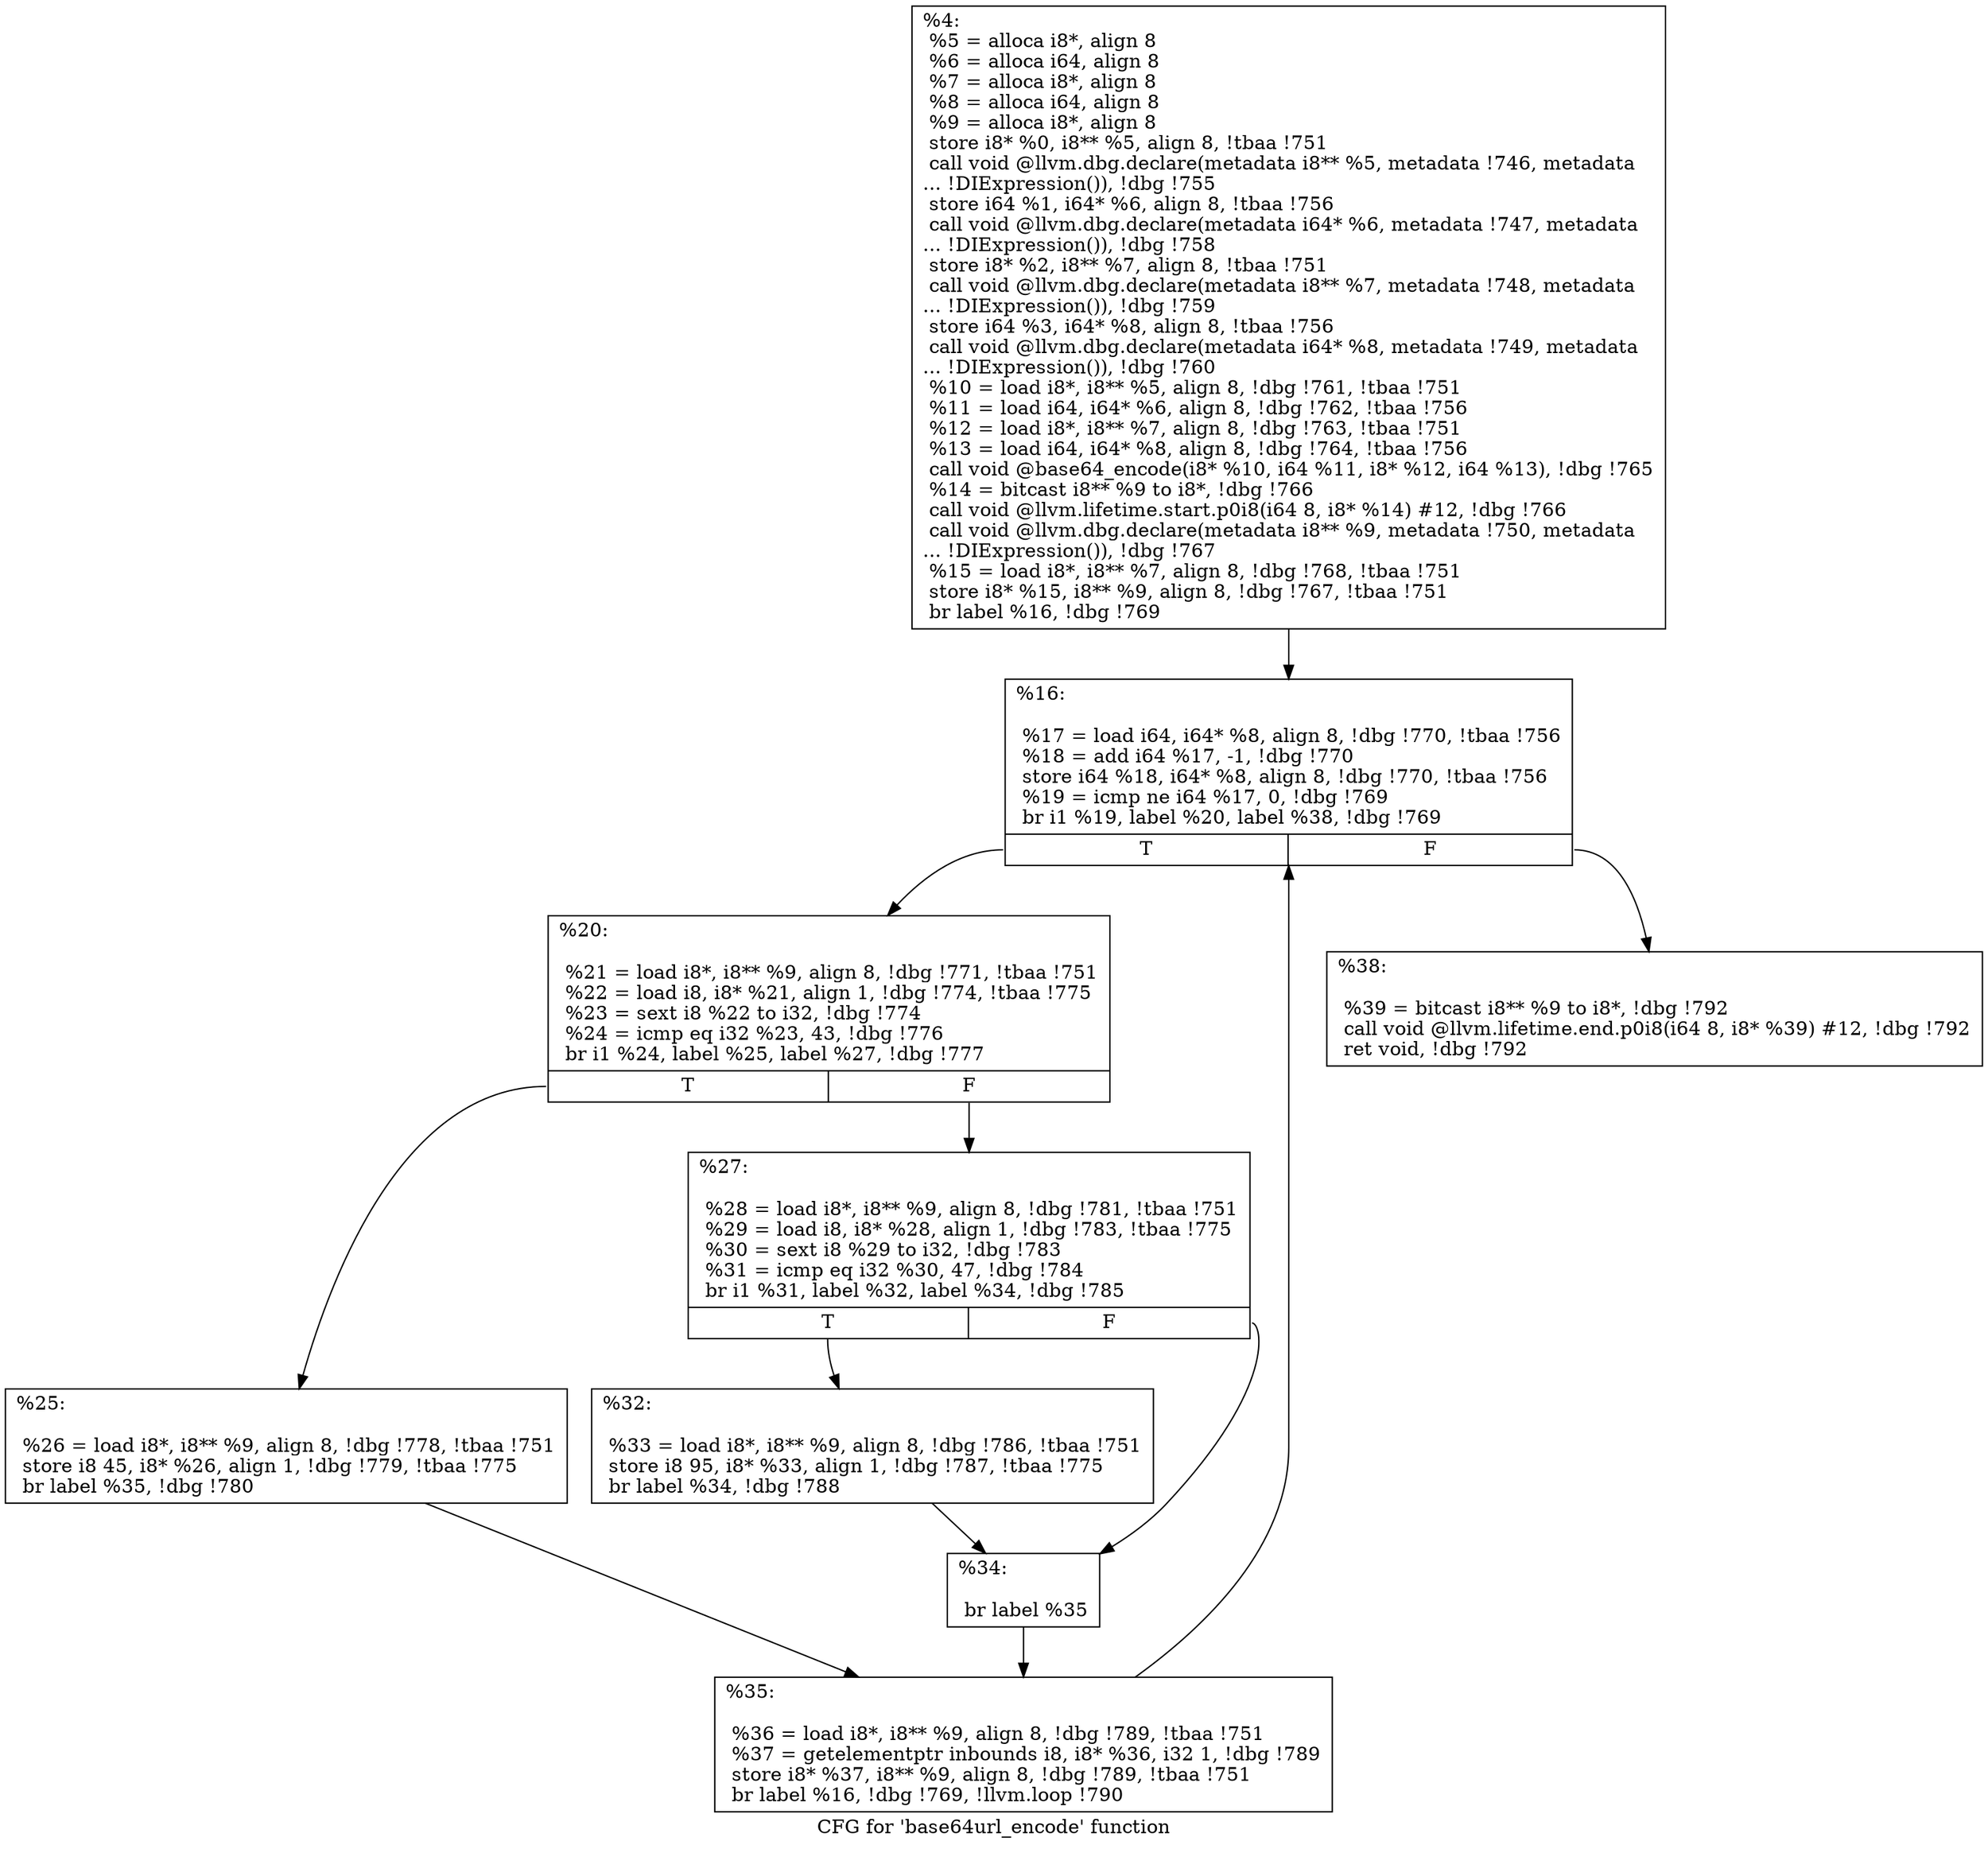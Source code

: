 digraph "CFG for 'base64url_encode' function" {
	label="CFG for 'base64url_encode' function";

	Node0xd4f6a0 [shape=record,label="{%4:\l  %5 = alloca i8*, align 8\l  %6 = alloca i64, align 8\l  %7 = alloca i8*, align 8\l  %8 = alloca i64, align 8\l  %9 = alloca i8*, align 8\l  store i8* %0, i8** %5, align 8, !tbaa !751\l  call void @llvm.dbg.declare(metadata i8** %5, metadata !746, metadata\l... !DIExpression()), !dbg !755\l  store i64 %1, i64* %6, align 8, !tbaa !756\l  call void @llvm.dbg.declare(metadata i64* %6, metadata !747, metadata\l... !DIExpression()), !dbg !758\l  store i8* %2, i8** %7, align 8, !tbaa !751\l  call void @llvm.dbg.declare(metadata i8** %7, metadata !748, metadata\l... !DIExpression()), !dbg !759\l  store i64 %3, i64* %8, align 8, !tbaa !756\l  call void @llvm.dbg.declare(metadata i64* %8, metadata !749, metadata\l... !DIExpression()), !dbg !760\l  %10 = load i8*, i8** %5, align 8, !dbg !761, !tbaa !751\l  %11 = load i64, i64* %6, align 8, !dbg !762, !tbaa !756\l  %12 = load i8*, i8** %7, align 8, !dbg !763, !tbaa !751\l  %13 = load i64, i64* %8, align 8, !dbg !764, !tbaa !756\l  call void @base64_encode(i8* %10, i64 %11, i8* %12, i64 %13), !dbg !765\l  %14 = bitcast i8** %9 to i8*, !dbg !766\l  call void @llvm.lifetime.start.p0i8(i64 8, i8* %14) #12, !dbg !766\l  call void @llvm.dbg.declare(metadata i8** %9, metadata !750, metadata\l... !DIExpression()), !dbg !767\l  %15 = load i8*, i8** %7, align 8, !dbg !768, !tbaa !751\l  store i8* %15, i8** %9, align 8, !dbg !767, !tbaa !751\l  br label %16, !dbg !769\l}"];
	Node0xd4f6a0 -> Node0xd4f6f0;
	Node0xd4f6f0 [shape=record,label="{%16:\l\l  %17 = load i64, i64* %8, align 8, !dbg !770, !tbaa !756\l  %18 = add i64 %17, -1, !dbg !770\l  store i64 %18, i64* %8, align 8, !dbg !770, !tbaa !756\l  %19 = icmp ne i64 %17, 0, !dbg !769\l  br i1 %19, label %20, label %38, !dbg !769\l|{<s0>T|<s1>F}}"];
	Node0xd4f6f0:s0 -> Node0xd4f740;
	Node0xd4f6f0:s1 -> Node0xd4f920;
	Node0xd4f740 [shape=record,label="{%20:\l\l  %21 = load i8*, i8** %9, align 8, !dbg !771, !tbaa !751\l  %22 = load i8, i8* %21, align 1, !dbg !774, !tbaa !775\l  %23 = sext i8 %22 to i32, !dbg !774\l  %24 = icmp eq i32 %23, 43, !dbg !776\l  br i1 %24, label %25, label %27, !dbg !777\l|{<s0>T|<s1>F}}"];
	Node0xd4f740:s0 -> Node0xd4f790;
	Node0xd4f740:s1 -> Node0xd4f7e0;
	Node0xd4f790 [shape=record,label="{%25:\l\l  %26 = load i8*, i8** %9, align 8, !dbg !778, !tbaa !751\l  store i8 45, i8* %26, align 1, !dbg !779, !tbaa !775\l  br label %35, !dbg !780\l}"];
	Node0xd4f790 -> Node0xd4f8d0;
	Node0xd4f7e0 [shape=record,label="{%27:\l\l  %28 = load i8*, i8** %9, align 8, !dbg !781, !tbaa !751\l  %29 = load i8, i8* %28, align 1, !dbg !783, !tbaa !775\l  %30 = sext i8 %29 to i32, !dbg !783\l  %31 = icmp eq i32 %30, 47, !dbg !784\l  br i1 %31, label %32, label %34, !dbg !785\l|{<s0>T|<s1>F}}"];
	Node0xd4f7e0:s0 -> Node0xd4f830;
	Node0xd4f7e0:s1 -> Node0xd4f880;
	Node0xd4f830 [shape=record,label="{%32:\l\l  %33 = load i8*, i8** %9, align 8, !dbg !786, !tbaa !751\l  store i8 95, i8* %33, align 1, !dbg !787, !tbaa !775\l  br label %34, !dbg !788\l}"];
	Node0xd4f830 -> Node0xd4f880;
	Node0xd4f880 [shape=record,label="{%34:\l\l  br label %35\l}"];
	Node0xd4f880 -> Node0xd4f8d0;
	Node0xd4f8d0 [shape=record,label="{%35:\l\l  %36 = load i8*, i8** %9, align 8, !dbg !789, !tbaa !751\l  %37 = getelementptr inbounds i8, i8* %36, i32 1, !dbg !789\l  store i8* %37, i8** %9, align 8, !dbg !789, !tbaa !751\l  br label %16, !dbg !769, !llvm.loop !790\l}"];
	Node0xd4f8d0 -> Node0xd4f6f0;
	Node0xd4f920 [shape=record,label="{%38:\l\l  %39 = bitcast i8** %9 to i8*, !dbg !792\l  call void @llvm.lifetime.end.p0i8(i64 8, i8* %39) #12, !dbg !792\l  ret void, !dbg !792\l}"];
}

